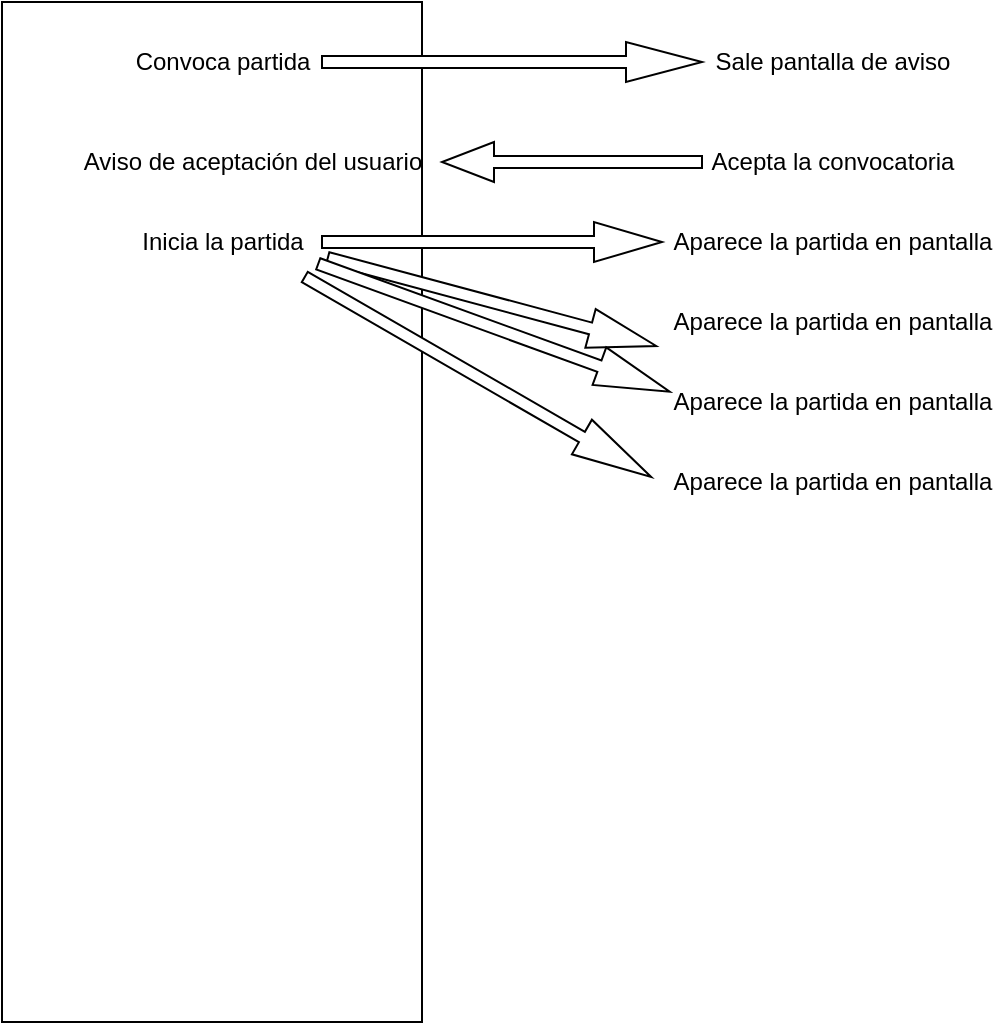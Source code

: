 <mxfile version="18.0.6" type="device" pages="5"><diagram id="J24_ZR5zjoPOuSEiJ9S7" name="Flujo partida"><mxGraphModel dx="1102" dy="865" grid="1" gridSize="10" guides="1" tooltips="1" connect="1" arrows="1" fold="1" page="1" pageScale="1" pageWidth="827" pageHeight="1169" math="0" shadow="0"><root><mxCell id="0"/><mxCell id="1" parent="0"/><mxCell id="Xkwca5O9Qm67TTQPjJP2-2" value="" style="rounded=0;whiteSpace=wrap;html=1;" parent="1" vertex="1"><mxGeometry x="30" y="50" width="210" height="510" as="geometry"/></mxCell><mxCell id="Xkwca5O9Qm67TTQPjJP2-3" value="Convoca partida" style="text;html=1;align=center;verticalAlign=middle;resizable=0;points=[];autosize=1;strokeColor=none;fillColor=none;" parent="1" vertex="1"><mxGeometry x="90" y="70" width="100" height="20" as="geometry"/></mxCell><mxCell id="Xkwca5O9Qm67TTQPjJP2-4" value="Sale pantalla de aviso" style="text;html=1;align=center;verticalAlign=middle;resizable=0;points=[];autosize=1;strokeColor=none;fillColor=none;" parent="1" vertex="1"><mxGeometry x="380" y="70" width="130" height="20" as="geometry"/></mxCell><mxCell id="Xkwca5O9Qm67TTQPjJP2-5" value="" style="shape=singleArrow;whiteSpace=wrap;html=1;" parent="1" vertex="1"><mxGeometry x="190" y="70" width="190" height="20" as="geometry"/></mxCell><mxCell id="Xkwca5O9Qm67TTQPjJP2-6" value="Acepta la convocatoria" style="text;html=1;align=center;verticalAlign=middle;resizable=0;points=[];autosize=1;strokeColor=none;fillColor=none;" parent="1" vertex="1"><mxGeometry x="375" y="120" width="140" height="20" as="geometry"/></mxCell><mxCell id="Xkwca5O9Qm67TTQPjJP2-7" value="Aviso de aceptación del usuario" style="text;html=1;align=center;verticalAlign=middle;resizable=0;points=[];autosize=1;strokeColor=none;fillColor=none;" parent="1" vertex="1"><mxGeometry x="65" y="120" width="180" height="20" as="geometry"/></mxCell><mxCell id="Xkwca5O9Qm67TTQPjJP2-8" value="" style="shape=singleArrow;direction=west;whiteSpace=wrap;html=1;" parent="1" vertex="1"><mxGeometry x="250" y="120" width="130" height="20" as="geometry"/></mxCell><mxCell id="Xkwca5O9Qm67TTQPjJP2-9" value="Inicia la partida" style="text;html=1;align=center;verticalAlign=middle;resizable=0;points=[];autosize=1;strokeColor=none;fillColor=none;" parent="1" vertex="1"><mxGeometry x="90" y="160" width="100" height="20" as="geometry"/></mxCell><mxCell id="Xkwca5O9Qm67TTQPjJP2-10" value="Aparece la partida en pantalla" style="text;html=1;align=center;verticalAlign=middle;resizable=0;points=[];autosize=1;strokeColor=none;fillColor=none;" parent="1" vertex="1"><mxGeometry x="360" y="160" width="170" height="20" as="geometry"/></mxCell><mxCell id="Xkwca5O9Qm67TTQPjJP2-11" value="Aparece la partida en pantalla" style="text;html=1;align=center;verticalAlign=middle;resizable=0;points=[];autosize=1;strokeColor=none;fillColor=none;" parent="1" vertex="1"><mxGeometry x="360" y="200" width="170" height="20" as="geometry"/></mxCell><mxCell id="Xkwca5O9Qm67TTQPjJP2-12" value="Aparece la partida en pantalla" style="text;html=1;align=center;verticalAlign=middle;resizable=0;points=[];autosize=1;strokeColor=none;fillColor=none;" parent="1" vertex="1"><mxGeometry x="360" y="240" width="170" height="20" as="geometry"/></mxCell><mxCell id="Xkwca5O9Qm67TTQPjJP2-13" value="Aparece la partida en pantalla" style="text;html=1;align=center;verticalAlign=middle;resizable=0;points=[];autosize=1;strokeColor=none;fillColor=none;" parent="1" vertex="1"><mxGeometry x="360" y="280" width="170" height="20" as="geometry"/></mxCell><mxCell id="Xkwca5O9Qm67TTQPjJP2-14" value="" style="shape=singleArrow;whiteSpace=wrap;html=1;" parent="1" vertex="1"><mxGeometry x="190" y="160" width="170" height="20" as="geometry"/></mxCell><mxCell id="Xkwca5O9Qm67TTQPjJP2-15" value="" style="shape=singleArrow;whiteSpace=wrap;html=1;rotation=15;" parent="1" vertex="1"><mxGeometry x="190" y="190" width="170" height="20" as="geometry"/></mxCell><mxCell id="Xkwca5O9Qm67TTQPjJP2-16" value="" style="shape=singleArrow;whiteSpace=wrap;html=1;rotation=20;" parent="1" vertex="1"><mxGeometry x="182.48" y="202.91" width="187.01" height="20" as="geometry"/></mxCell><mxCell id="Xkwca5O9Qm67TTQPjJP2-17" value="" style="shape=singleArrow;whiteSpace=wrap;html=1;rotation=30;" parent="1" vertex="1"><mxGeometry x="167.99" y="227.5" width="200" height="20" as="geometry"/></mxCell></root></mxGraphModel></diagram><diagram id="dHXECPIGOgJc9O7gTT5x" name="Flujo jugada"><mxGraphModel dx="1102" dy="865" grid="1" gridSize="10" guides="1" tooltips="1" connect="1" arrows="1" fold="1" page="1" pageScale="1" pageWidth="827" pageHeight="1169" math="0" shadow="0"><root><mxCell id="0"/><mxCell id="1" parent="0"/><mxCell id="bRKqkYT9Ntz0rfmF19zO-3" style="edgeStyle=orthogonalEdgeStyle;rounded=0;orthogonalLoop=1;jettySize=auto;html=1;" parent="1" source="bRKqkYT9Ntz0rfmF19zO-1" target="bRKqkYT9Ntz0rfmF19zO-2" edge="1"><mxGeometry relative="1" as="geometry"/></mxCell><mxCell id="bRKqkYT9Ntz0rfmF19zO-1" value="Inicio partida" style="ellipse;whiteSpace=wrap;html=1;" parent="1" vertex="1"><mxGeometry x="110" y="10" width="120" height="50" as="geometry"/></mxCell><mxCell id="bRKqkYT9Ntz0rfmF19zO-7" style="edgeStyle=orthogonalEdgeStyle;rounded=0;orthogonalLoop=1;jettySize=auto;html=1;" parent="1" source="bRKqkYT9Ntz0rfmF19zO-2" target="bRKqkYT9Ntz0rfmF19zO-6" edge="1"><mxGeometry relative="1" as="geometry"/></mxCell><mxCell id="bRKqkYT9Ntz0rfmF19zO-2" value="Obtener listado de preguntas a realizar" style="shape=process;whiteSpace=wrap;html=1;backgroundOutline=1;" parent="1" vertex="1"><mxGeometry x="52.5" y="90" width="235" height="60" as="geometry"/></mxCell><mxCell id="bRKqkYT9Ntz0rfmF19zO-9" value="" style="edgeStyle=orthogonalEdgeStyle;rounded=0;orthogonalLoop=1;jettySize=auto;html=1;entryX=0.5;entryY=0;entryDx=0;entryDy=0;entryPerimeter=0;" parent="1" source="bRKqkYT9Ntz0rfmF19zO-6" target="bRKqkYT9Ntz0rfmF19zO-10" edge="1"><mxGeometry relative="1" as="geometry"><mxPoint x="170" y="390" as="targetPoint"/></mxGeometry></mxCell><mxCell id="bRKqkYT9Ntz0rfmF19zO-6" value="Formulario pregunta - respuesta" style="shape=document;whiteSpace=wrap;html=1;boundedLbl=1;" parent="1" vertex="1"><mxGeometry x="60" y="180" width="220" height="80" as="geometry"/></mxCell><mxCell id="bRKqkYT9Ntz0rfmF19zO-12" style="edgeStyle=orthogonalEdgeStyle;rounded=0;orthogonalLoop=1;jettySize=auto;html=1;entryX=0.5;entryY=0;entryDx=0;entryDy=0;" parent="1" source="bRKqkYT9Ntz0rfmF19zO-10" target="bRKqkYT9Ntz0rfmF19zO-11" edge="1"><mxGeometry relative="1" as="geometry"/></mxCell><mxCell id="In5e7RJmYmAUptj7hGI1-4" style="edgeStyle=orthogonalEdgeStyle;rounded=0;orthogonalLoop=1;jettySize=auto;html=1;exitX=1;exitY=0.5;exitDx=0;exitDy=0;entryX=1;entryY=0.5;entryDx=0;entryDy=0;" parent="1" source="bRKqkYT9Ntz0rfmF19zO-11" target="bRKqkYT9Ntz0rfmF19zO-6" edge="1"><mxGeometry relative="1" as="geometry"><Array as="points"><mxPoint x="300" y="470"/><mxPoint x="300" y="220"/></Array></mxGeometry></mxCell><mxCell id="In5e7RJmYmAUptj7hGI1-5" value="Si" style="edgeLabel;html=1;align=center;verticalAlign=middle;resizable=0;points=[];" parent="In5e7RJmYmAUptj7hGI1-4" vertex="1" connectable="0"><mxGeometry x="-0.288" y="1" relative="1" as="geometry"><mxPoint x="-36" y="53" as="offset"/></mxGeometry></mxCell><mxCell id="bRKqkYT9Ntz0rfmF19zO-10" value="Guardar datos&amp;nbsp; respuesta" style="shape=cylinder3;whiteSpace=wrap;html=1;boundedLbl=1;backgroundOutline=1;size=15;" parent="1" vertex="1"><mxGeometry x="120" y="300" width="100" height="80" as="geometry"/></mxCell><mxCell id="0h-f9FZUsnKW_wW6gD-C-2" style="edgeStyle=orthogonalEdgeStyle;rounded=0;orthogonalLoop=1;jettySize=auto;html=1;entryX=0.5;entryY=0;entryDx=0;entryDy=0;" parent="1" source="bRKqkYT9Ntz0rfmF19zO-11" target="0h-f9FZUsnKW_wW6gD-C-6" edge="1"><mxGeometry relative="1" as="geometry"/></mxCell><mxCell id="bRKqkYT9Ntz0rfmF19zO-11" value="¿Más preguntas Y&lt;br&gt;tiempo máximo&amp;nbsp; NO alcanzado?" style="rhombus;whiteSpace=wrap;html=1;" parent="1" vertex="1"><mxGeometry x="63.75" y="420" width="212.5" height="100" as="geometry"/></mxCell><mxCell id="0h-f9FZUsnKW_wW6gD-C-5" value="" style="edgeStyle=orthogonalEdgeStyle;rounded=0;orthogonalLoop=1;jettySize=auto;html=1;exitX=0.5;exitY=0.85;exitDx=0;exitDy=0;exitPerimeter=0;entryX=0.5;entryY=0;entryDx=0;entryDy=0;" parent="1" source="0h-f9FZUsnKW_wW6gD-C-6" target="In5e7RJmYmAUptj7hGI1-1" edge="1"><mxGeometry relative="1" as="geometry"/></mxCell><mxCell id="0h-f9FZUsnKW_wW6gD-C-4" value="Fin partida" style="ellipse;whiteSpace=wrap;html=1;rounded=1;" parent="1" vertex="1"><mxGeometry x="110" y="760" width="120" height="35" as="geometry"/></mxCell><mxCell id="0h-f9FZUsnKW_wW6gD-C-6" value="Presentar la puntuación y la posición obtenidas&amp;nbsp;" style="shape=document;whiteSpace=wrap;html=1;boundedLbl=1;" parent="1" vertex="1"><mxGeometry x="75" y="545" width="190" height="80" as="geometry"/></mxCell><mxCell id="In5e7RJmYmAUptj7hGI1-2" style="edgeStyle=orthogonalEdgeStyle;rounded=0;orthogonalLoop=1;jettySize=auto;html=1;entryX=0.5;entryY=0;entryDx=0;entryDy=0;" parent="1" source="In5e7RJmYmAUptj7hGI1-1" target="0h-f9FZUsnKW_wW6gD-C-4" edge="1"><mxGeometry relative="1" as="geometry"/></mxCell><mxCell id="In5e7RJmYmAUptj7hGI1-1" value="Enviar mensaje al profesor de partida terminada" style="rounded=1;whiteSpace=wrap;html=1;" parent="1" vertex="1"><mxGeometry x="110" y="660" width="120" height="60" as="geometry"/></mxCell><mxCell id="In5e7RJmYmAUptj7hGI1-6" value="SELECT * FROM tematicas_juegos&lt;br&gt;SELECT&amp;nbsp;" style="shape=hexagon;perimeter=hexagonPerimeter2;whiteSpace=wrap;html=1;fixedSize=1;" parent="1" vertex="1"><mxGeometry x="360" y="80" width="420" height="80" as="geometry"/></mxCell></root></mxGraphModel></diagram><diagram id="211UHrShbOejmrwhT4EX" name="Clases"><mxGraphModel dx="1102" dy="865" grid="1" gridSize="10" guides="1" tooltips="1" connect="1" arrows="1" fold="1" page="1" pageScale="1" pageWidth="827" pageHeight="1169" math="0" shadow="0"><root><mxCell id="0"/><mxCell id="1" parent="0"/><mxCell id="Tev_ZOrmSLy73K7DzCoI-1" value="Preguntas" style="swimlane;fontStyle=0;childLayout=stackLayout;horizontal=1;startSize=26;fillColor=none;horizontalStack=0;resizeParent=1;resizeParentMax=0;resizeLast=0;collapsible=1;marginBottom=0;" parent="1" vertex="1"><mxGeometry x="40" y="40" width="140" height="130" as="geometry"/></mxCell><mxCell id="Tev_ZOrmSLy73K7DzCoI-2" value="+ idPregunta: Long" style="text;strokeColor=none;fillColor=none;align=left;verticalAlign=top;spacingLeft=4;spacingRight=4;overflow=hidden;rotatable=0;points=[[0,0.5],[1,0.5]];portConstraint=eastwest;" parent="Tev_ZOrmSLy73K7DzCoI-1" vertex="1"><mxGeometry y="26" width="140" height="26" as="geometry"/></mxCell><mxCell id="Tev_ZOrmSLy73K7DzCoI-3" value="+ Enunciado: String" style="text;strokeColor=none;fillColor=none;align=left;verticalAlign=top;spacingLeft=4;spacingRight=4;overflow=hidden;rotatable=0;points=[[0,0.5],[1,0.5]];portConstraint=eastwest;" parent="Tev_ZOrmSLy73K7DzCoI-1" vertex="1"><mxGeometry y="52" width="140" height="26" as="geometry"/></mxCell><mxCell id="Tev_ZOrmSLy73K7DzCoI-4" value="+ Respuesta: String" style="text;strokeColor=none;fillColor=none;align=left;verticalAlign=top;spacingLeft=4;spacingRight=4;overflow=hidden;rotatable=0;points=[[0,0.5],[1,0.5]];portConstraint=eastwest;" parent="Tev_ZOrmSLy73K7DzCoI-1" vertex="1"><mxGeometry y="78" width="140" height="26" as="geometry"/></mxCell><mxCell id="Tev_ZOrmSLy73K7DzCoI-5" value="+ idCategoria: Long" style="text;strokeColor=none;fillColor=none;align=left;verticalAlign=top;spacingLeft=4;spacingRight=4;overflow=hidden;rotatable=0;points=[[0,0.5],[1,0.5]];portConstraint=eastwest;" parent="Tev_ZOrmSLy73K7DzCoI-1" vertex="1"><mxGeometry y="104" width="140" height="26" as="geometry"/></mxCell><mxCell id="Tev_ZOrmSLy73K7DzCoI-6" value="Categorias" style="swimlane;fontStyle=0;childLayout=stackLayout;horizontal=1;startSize=26;fillColor=none;horizontalStack=0;resizeParent=1;resizeParentMax=0;resizeLast=0;collapsible=1;marginBottom=0;" parent="1" vertex="1"><mxGeometry x="280" y="40" width="140" height="82" as="geometry"/></mxCell><mxCell id="Tev_ZOrmSLy73K7DzCoI-7" value="+ idCategoria: Long" style="text;strokeColor=none;fillColor=none;align=left;verticalAlign=top;spacingLeft=4;spacingRight=4;overflow=hidden;rotatable=0;points=[[0,0.5],[1,0.5]];portConstraint=eastwest;" parent="Tev_ZOrmSLy73K7DzCoI-6" vertex="1"><mxGeometry y="26" width="140" height="26" as="geometry"/></mxCell><mxCell id="Tev_ZOrmSLy73K7DzCoI-8" value="+ Categoria: String" style="text;strokeColor=none;fillColor=none;align=left;verticalAlign=top;spacingLeft=4;spacingRight=4;overflow=hidden;rotatable=0;points=[[0,0.5],[1,0.5]];portConstraint=eastwest;" parent="Tev_ZOrmSLy73K7DzCoI-6" vertex="1"><mxGeometry y="52" width="140" height="30" as="geometry"/></mxCell><mxCell id="Tev_ZOrmSLy73K7DzCoI-9" value="Juegos" style="swimlane;fontStyle=0;childLayout=stackLayout;horizontal=1;startSize=26;fillColor=none;horizontalStack=0;resizeParent=1;resizeParentMax=0;resizeLast=0;collapsible=1;marginBottom=0;" parent="1" vertex="1"><mxGeometry x="40" y="200" width="160" height="104" as="geometry"/></mxCell><mxCell id="Tev_ZOrmSLy73K7DzCoI-10" value="+ idJuego: Long" style="text;strokeColor=none;fillColor=none;align=left;verticalAlign=top;spacingLeft=4;spacingRight=4;overflow=hidden;rotatable=0;points=[[0,0.5],[1,0.5]];portConstraint=eastwest;" parent="Tev_ZOrmSLy73K7DzCoI-9" vertex="1"><mxGeometry y="26" width="160" height="26" as="geometry"/></mxCell><mxCell id="Tev_ZOrmSLy73K7DzCoI-11" value="+ Nombre: String" style="text;strokeColor=none;fillColor=none;align=left;verticalAlign=top;spacingLeft=4;spacingRight=4;overflow=hidden;rotatable=0;points=[[0,0.5],[1,0.5]];portConstraint=eastwest;" parent="Tev_ZOrmSLy73K7DzCoI-9" vertex="1"><mxGeometry y="52" width="160" height="26" as="geometry"/></mxCell><mxCell id="7eh4Vb2DpWlGd3lHEbl_-1" value="+ Multicategoria: Boolean" style="text;strokeColor=none;fillColor=none;align=left;verticalAlign=top;spacingLeft=4;spacingRight=4;overflow=hidden;rotatable=0;points=[[0,0.5],[1,0.5]];portConstraint=eastwest;" parent="Tev_ZOrmSLy73K7DzCoI-9" vertex="1"><mxGeometry y="78" width="160" height="26" as="geometry"/></mxCell><mxCell id="Tev_ZOrmSLy73K7DzCoI-13" style="edgeStyle=orthogonalEdgeStyle;rounded=0;orthogonalLoop=1;jettySize=auto;html=1;exitX=1;exitY=0.5;exitDx=0;exitDy=0;entryX=0;entryY=0.5;entryDx=0;entryDy=0;" parent="1" source="Tev_ZOrmSLy73K7DzCoI-5" target="Tev_ZOrmSLy73K7DzCoI-7" edge="1"><mxGeometry relative="1" as="geometry"/></mxCell><mxCell id="QsjGcEQNKykEyZSUZ707-1" value="Partidas" style="swimlane;fontStyle=1;align=center;verticalAlign=top;childLayout=stackLayout;horizontal=1;startSize=26;horizontalStack=0;resizeParent=1;resizeParentMax=0;resizeLast=0;collapsible=1;marginBottom=0;" parent="1" vertex="1"><mxGeometry x="300" y="200" width="160" height="242" as="geometry"/></mxCell><mxCell id="QsjGcEQNKykEyZSUZ707-8" value="+ idPartida: Long" style="text;strokeColor=none;fillColor=none;align=left;verticalAlign=top;spacingLeft=4;spacingRight=4;overflow=hidden;rotatable=0;points=[[0,0.5],[1,0.5]];portConstraint=eastwest;" parent="QsjGcEQNKykEyZSUZ707-1" vertex="1"><mxGeometry y="26" width="160" height="26" as="geometry"/></mxCell><mxCell id="QsjGcEQNKykEyZSUZ707-7" value="+ idJuego: Long" style="text;strokeColor=none;fillColor=none;align=left;verticalAlign=top;spacingLeft=4;spacingRight=4;overflow=hidden;rotatable=0;points=[[0,0.5],[1,0.5]];portConstraint=eastwest;" parent="QsjGcEQNKykEyZSUZ707-1" vertex="1"><mxGeometry y="52" width="160" height="26" as="geometry"/></mxCell><mxCell id="QsjGcEQNKykEyZSUZ707-6" value="+nroJugadores" style="text;strokeColor=none;fillColor=none;align=left;verticalAlign=top;spacingLeft=4;spacingRight=4;overflow=hidden;rotatable=0;points=[[0,0.5],[1,0.5]];portConstraint=eastwest;" parent="QsjGcEQNKykEyZSUZ707-1" vertex="1"><mxGeometry y="78" width="160" height="26" as="geometry"/></mxCell><mxCell id="QsjGcEQNKykEyZSUZ707-5" value="+ tiempoMax: Integer" style="text;strokeColor=none;fillColor=none;align=left;verticalAlign=top;spacingLeft=4;spacingRight=4;overflow=hidden;rotatable=0;points=[[0,0.5],[1,0.5]];portConstraint=eastwest;" parent="QsjGcEQNKykEyZSUZ707-1" vertex="1"><mxGeometry y="104" width="160" height="26" as="geometry"/></mxCell><mxCell id="QsjGcEQNKykEyZSUZ707-2" value="+Nro_preguntas: Integer" style="text;strokeColor=none;fillColor=none;align=left;verticalAlign=top;spacingLeft=4;spacingRight=4;overflow=hidden;rotatable=0;points=[[0,0.5],[1,0.5]];portConstraint=eastwest;" parent="QsjGcEQNKykEyZSUZ707-1" vertex="1"><mxGeometry y="130" width="160" height="26" as="geometry"/></mxCell><mxCell id="QsjGcEQNKykEyZSUZ707-9" value="+ idProfesor: Long" style="text;strokeColor=none;fillColor=none;align=left;verticalAlign=top;spacingLeft=4;spacingRight=4;overflow=hidden;rotatable=0;points=[[0,0.5],[1,0.5]];portConstraint=eastwest;" parent="QsjGcEQNKykEyZSUZ707-1" vertex="1"><mxGeometry y="156" width="160" height="26" as="geometry"/></mxCell><mxCell id="QsjGcEQNKykEyZSUZ707-10" value="+ idGanador: Long" style="text;strokeColor=none;fillColor=none;align=left;verticalAlign=top;spacingLeft=4;spacingRight=4;overflow=hidden;rotatable=0;points=[[0,0.5],[1,0.5]];portConstraint=eastwest;" parent="QsjGcEQNKykEyZSUZ707-1" vertex="1"><mxGeometry y="182" width="160" height="26" as="geometry"/></mxCell><mxCell id="QsjGcEQNKykEyZSUZ707-3" value="" style="line;strokeWidth=1;fillColor=none;align=left;verticalAlign=middle;spacingTop=-1;spacingLeft=3;spacingRight=3;rotatable=0;labelPosition=right;points=[];portConstraint=eastwest;" parent="QsjGcEQNKykEyZSUZ707-1" vertex="1"><mxGeometry y="208" width="160" height="8" as="geometry"/></mxCell><mxCell id="QsjGcEQNKykEyZSUZ707-4" value="+ method(type): type" style="text;strokeColor=none;fillColor=none;align=left;verticalAlign=top;spacingLeft=4;spacingRight=4;overflow=hidden;rotatable=0;points=[[0,0.5],[1,0.5]];portConstraint=eastwest;" parent="QsjGcEQNKykEyZSUZ707-1" vertex="1"><mxGeometry y="216" width="160" height="26" as="geometry"/></mxCell><mxCell id="I2iy9ZF_hqwgM7WkXPIw-1" value="Categorias-partida" style="swimlane;fontStyle=0;childLayout=stackLayout;horizontal=1;startSize=26;fillColor=none;horizontalStack=0;resizeParent=1;resizeParentMax=0;resizeLast=0;collapsible=1;marginBottom=0;" parent="1" vertex="1"><mxGeometry x="530" y="200" width="190" height="104" as="geometry"/></mxCell><mxCell id="I2iy9ZF_hqwgM7WkXPIw-2" value="+ (PK) idPartida: Long" style="text;strokeColor=none;fillColor=none;align=left;verticalAlign=top;spacingLeft=4;spacingRight=4;overflow=hidden;rotatable=0;points=[[0,0.5],[1,0.5]];portConstraint=eastwest;" parent="I2iy9ZF_hqwgM7WkXPIw-1" vertex="1"><mxGeometry y="26" width="190" height="26" as="geometry"/></mxCell><mxCell id="I2iy9ZF_hqwgM7WkXPIw-3" value="+ (PK) idCategoria: Long" style="text;strokeColor=none;fillColor=none;align=left;verticalAlign=top;spacingLeft=4;spacingRight=4;overflow=hidden;rotatable=0;points=[[0,0.5],[1,0.5]];portConstraint=eastwest;" parent="I2iy9ZF_hqwgM7WkXPIw-1" vertex="1"><mxGeometry y="52" width="190" height="26" as="geometry"/></mxCell><mxCell id="I2iy9ZF_hqwgM7WkXPIw-4" value="+ num_preguntas" style="text;strokeColor=none;fillColor=none;align=left;verticalAlign=top;spacingLeft=4;spacingRight=4;overflow=hidden;rotatable=0;points=[[0,0.5],[1,0.5]];portConstraint=eastwest;" parent="I2iy9ZF_hqwgM7WkXPIw-1" vertex="1"><mxGeometry y="78" width="190" height="26" as="geometry"/></mxCell><mxCell id="I2iy9ZF_hqwgM7WkXPIw-5" style="edgeStyle=orthogonalEdgeStyle;rounded=0;orthogonalLoop=1;jettySize=auto;html=1;exitX=0;exitY=0.5;exitDx=0;exitDy=0;entryX=1;entryY=0.5;entryDx=0;entryDy=0;" parent="1" source="I2iy9ZF_hqwgM7WkXPIw-2" target="QsjGcEQNKykEyZSUZ707-8" edge="1"><mxGeometry relative="1" as="geometry"/></mxCell><mxCell id="bEYNl3y4Tp8495rCz0FH-1" value="Centros" style="swimlane;fontStyle=0;childLayout=stackLayout;horizontal=1;startSize=26;fillColor=none;horizontalStack=0;resizeParent=1;resizeParentMax=0;resizeLast=0;collapsible=1;marginBottom=0;" vertex="1" parent="1"><mxGeometry x="30" y="490" width="140" height="104" as="geometry"/></mxCell><mxCell id="bEYNl3y4Tp8495rCz0FH-2" value="+ idCentro" style="text;strokeColor=none;fillColor=none;align=left;verticalAlign=top;spacingLeft=4;spacingRight=4;overflow=hidden;rotatable=0;points=[[0,0.5],[1,0.5]];portConstraint=eastwest;" vertex="1" parent="bEYNl3y4Tp8495rCz0FH-1"><mxGeometry y="26" width="140" height="26" as="geometry"/></mxCell><mxCell id="bEYNl3y4Tp8495rCz0FH-3" value="+ field: type" style="text;strokeColor=none;fillColor=none;align=left;verticalAlign=top;spacingLeft=4;spacingRight=4;overflow=hidden;rotatable=0;points=[[0,0.5],[1,0.5]];portConstraint=eastwest;" vertex="1" parent="bEYNl3y4Tp8495rCz0FH-1"><mxGeometry y="52" width="140" height="26" as="geometry"/></mxCell><mxCell id="bEYNl3y4Tp8495rCz0FH-4" value="+ field: type" style="text;strokeColor=none;fillColor=none;align=left;verticalAlign=top;spacingLeft=4;spacingRight=4;overflow=hidden;rotatable=0;points=[[0,0.5],[1,0.5]];portConstraint=eastwest;" vertex="1" parent="bEYNl3y4Tp8495rCz0FH-1"><mxGeometry y="78" width="140" height="26" as="geometry"/></mxCell><mxCell id="bEYNl3y4Tp8495rCz0FH-5" value="Grupos" style="swimlane;fontStyle=0;childLayout=stackLayout;horizontal=1;startSize=26;fillColor=none;horizontalStack=0;resizeParent=1;resizeParentMax=0;resizeLast=0;collapsible=1;marginBottom=0;" vertex="1" parent="1"><mxGeometry x="240" y="490" width="140" height="104" as="geometry"/></mxCell><mxCell id="bEYNl3y4Tp8495rCz0FH-7" value="+ idGrupo  PK" style="text;strokeColor=none;fillColor=none;align=left;verticalAlign=top;spacingLeft=4;spacingRight=4;overflow=hidden;rotatable=0;points=[[0,0.5],[1,0.5]];portConstraint=eastwest;" vertex="1" parent="bEYNl3y4Tp8495rCz0FH-5"><mxGeometry y="26" width="140" height="26" as="geometry"/></mxCell><mxCell id="bEYNl3y4Tp8495rCz0FH-6" value="+ idCentro" style="text;strokeColor=none;fillColor=none;align=left;verticalAlign=top;spacingLeft=4;spacingRight=4;overflow=hidden;rotatable=0;points=[[0,0.5],[1,0.5]];portConstraint=eastwest;" vertex="1" parent="bEYNl3y4Tp8495rCz0FH-5"><mxGeometry y="52" width="140" height="26" as="geometry"/></mxCell><mxCell id="bEYNl3y4Tp8495rCz0FH-8" value="+ Grupo" style="text;strokeColor=none;fillColor=none;align=left;verticalAlign=top;spacingLeft=4;spacingRight=4;overflow=hidden;rotatable=0;points=[[0,0.5],[1,0.5]];portConstraint=eastwest;" vertex="1" parent="bEYNl3y4Tp8495rCz0FH-5"><mxGeometry y="78" width="140" height="26" as="geometry"/></mxCell><mxCell id="bEYNl3y4Tp8495rCz0FH-9" value="Usuarios" style="swimlane;fontStyle=0;childLayout=stackLayout;horizontal=1;startSize=26;fillColor=none;horizontalStack=0;resizeParent=1;resizeParentMax=0;resizeLast=0;collapsible=1;marginBottom=0;" vertex="1" parent="1"><mxGeometry x="480" y="490" width="140" height="104" as="geometry"/></mxCell><mxCell id="bEYNl3y4Tp8495rCz0FH-10" value="+ idUsuario" style="text;strokeColor=none;fillColor=none;align=left;verticalAlign=top;spacingLeft=4;spacingRight=4;overflow=hidden;rotatable=0;points=[[0,0.5],[1,0.5]];portConstraint=eastwest;" vertex="1" parent="bEYNl3y4Tp8495rCz0FH-9"><mxGeometry y="26" width="140" height="26" as="geometry"/></mxCell><mxCell id="bEYNl3y4Tp8495rCz0FH-12" value="+ grupos" style="text;strokeColor=none;fillColor=none;align=left;verticalAlign=top;spacingLeft=4;spacingRight=4;overflow=hidden;rotatable=0;points=[[0,0.5],[1,0.5]];portConstraint=eastwest;" vertex="1" parent="bEYNl3y4Tp8495rCz0FH-9"><mxGeometry y="52" width="140" height="26" as="geometry"/></mxCell><mxCell id="bEYNl3y4Tp8495rCz0FH-22" value="+ perfil" style="text;strokeColor=none;fillColor=none;align=left;verticalAlign=top;spacingLeft=4;spacingRight=4;overflow=hidden;rotatable=0;points=[[0,0.5],[1,0.5]];portConstraint=eastwest;" vertex="1" parent="bEYNl3y4Tp8495rCz0FH-9"><mxGeometry y="78" width="140" height="26" as="geometry"/></mxCell><mxCell id="bEYNl3y4Tp8495rCz0FH-21" value="" style="edgeStyle=entityRelationEdgeStyle;fontSize=12;html=1;endArrow=ERoneToMany;rounded=0;exitX=0;exitY=0.5;exitDx=0;exitDy=0;entryX=1;entryY=0.5;entryDx=0;entryDy=0;" edge="1" parent="1" source="bEYNl3y4Tp8495rCz0FH-12" target="bEYNl3y4Tp8495rCz0FH-7"><mxGeometry width="100" height="100" relative="1" as="geometry"><mxPoint x="360" y="490" as="sourcePoint"/><mxPoint x="590" y="529" as="targetPoint"/></mxGeometry></mxCell></root></mxGraphModel></diagram><diagram id="moqjCyw5DhsvO1lgyBaT" name="Form. Convocatoria Partida"><mxGraphModel dx="1102" dy="865" grid="1" gridSize="10" guides="1" tooltips="1" connect="1" arrows="1" fold="1" page="1" pageScale="1" pageWidth="827" pageHeight="1169" math="0" shadow="0"><root><mxCell id="0"/><mxCell id="1" parent="0"/><mxCell id="bZP4S5Pxzr2oZ75W54DO-1" value="" style="rounded=0;whiteSpace=wrap;html=1;" parent="1" vertex="1"><mxGeometry x="180" y="70" width="120" height="20" as="geometry"/></mxCell><mxCell id="S_2_iya3cTp3aZkviOMD-1" value="Nombre del juego" style="text;html=1;align=center;verticalAlign=middle;resizable=0;points=[];autosize=1;strokeColor=none;fillColor=none;" parent="1" vertex="1"><mxGeometry x="40" y="40" width="110" height="20" as="geometry"/></mxCell><mxCell id="S_2_iya3cTp3aZkviOMD-2" value="Nro. de jugadores" style="text;html=1;align=center;verticalAlign=middle;resizable=0;points=[];autosize=1;strokeColor=none;fillColor=none;" parent="1" vertex="1"><mxGeometry x="40" y="70" width="110" height="20" as="geometry"/></mxCell><mxCell id="S_2_iya3cTp3aZkviOMD-3" value="Tiempo máximo de la partida" style="text;html=1;align=center;verticalAlign=middle;resizable=0;points=[];autosize=1;strokeColor=none;fillColor=none;" parent="1" vertex="1"><mxGeometry x="5" y="100" width="170" height="20" as="geometry"/></mxCell><mxCell id="S_2_iya3cTp3aZkviOMD-4" value="" style="rounded=0;whiteSpace=wrap;html=1;" parent="1" vertex="1"><mxGeometry x="180" y="100" width="120" height="20" as="geometry"/></mxCell><mxCell id="S_2_iya3cTp3aZkviOMD-5" value="Jugadores" style="text;html=1;align=center;verticalAlign=middle;resizable=0;points=[];autosize=1;strokeColor=none;fillColor=none;" parent="1" vertex="1"><mxGeometry x="40" y="140" width="70" height="20" as="geometry"/></mxCell><mxCell id="S_2_iya3cTp3aZkviOMD-6" value="" style="rounded=1;whiteSpace=wrap;html=1;arcSize=30;" parent="1" vertex="1"><mxGeometry x="45" y="175" width="10" height="10" as="geometry"/></mxCell><mxCell id="S_2_iya3cTp3aZkviOMD-8" value="Nombre" style="text;html=1;align=center;verticalAlign=middle;resizable=0;points=[];autosize=1;strokeColor=none;fillColor=none;" parent="1" vertex="1"><mxGeometry x="75" y="170" width="60" height="20" as="geometry"/></mxCell><mxCell id="S_2_iya3cTp3aZkviOMD-9" value="Apellidos" style="text;html=1;align=center;verticalAlign=middle;resizable=0;points=[];autosize=1;strokeColor=none;fillColor=none;" parent="1" vertex="1"><mxGeometry x="155" y="170" width="60" height="20" as="geometry"/></mxCell><mxCell id="S_2_iya3cTp3aZkviOMD-10" value="" style="rounded=1;whiteSpace=wrap;html=1;arcSize=30;" parent="1" vertex="1"><mxGeometry x="45" y="190" width="10" height="10" as="geometry"/></mxCell><mxCell id="S_2_iya3cTp3aZkviOMD-11" value="Nombre" style="text;html=1;align=center;verticalAlign=middle;resizable=0;points=[];autosize=1;strokeColor=none;fillColor=none;" parent="1" vertex="1"><mxGeometry x="75" y="185" width="60" height="20" as="geometry"/></mxCell><mxCell id="S_2_iya3cTp3aZkviOMD-12" value="Apellidos" style="text;html=1;align=center;verticalAlign=middle;resizable=0;points=[];autosize=1;strokeColor=none;fillColor=none;" parent="1" vertex="1"><mxGeometry x="155" y="185" width="60" height="20" as="geometry"/></mxCell><mxCell id="S_2_iya3cTp3aZkviOMD-13" value="" style="rounded=1;whiteSpace=wrap;html=1;arcSize=30;" parent="1" vertex="1"><mxGeometry x="45" y="205" width="10" height="10" as="geometry"/></mxCell><mxCell id="S_2_iya3cTp3aZkviOMD-14" value="Nombre" style="text;html=1;align=center;verticalAlign=middle;resizable=0;points=[];autosize=1;strokeColor=none;fillColor=none;" parent="1" vertex="1"><mxGeometry x="75" y="200" width="60" height="20" as="geometry"/></mxCell><mxCell id="S_2_iya3cTp3aZkviOMD-15" value="Apellidos" style="text;html=1;align=center;verticalAlign=middle;resizable=0;points=[];autosize=1;strokeColor=none;fillColor=none;" parent="1" vertex="1"><mxGeometry x="155" y="200" width="60" height="20" as="geometry"/></mxCell><mxCell id="S_2_iya3cTp3aZkviOMD-16" value="" style="rounded=1;whiteSpace=wrap;html=1;arcSize=30;" parent="1" vertex="1"><mxGeometry x="45" y="222" width="10" height="10" as="geometry"/></mxCell><mxCell id="S_2_iya3cTp3aZkviOMD-17" value="Nombre" style="text;html=1;align=center;verticalAlign=middle;resizable=0;points=[];autosize=1;strokeColor=none;fillColor=none;" parent="1" vertex="1"><mxGeometry x="75" y="218" width="60" height="20" as="geometry"/></mxCell><mxCell id="S_2_iya3cTp3aZkviOMD-18" value="Apellidos" style="text;html=1;align=center;verticalAlign=middle;resizable=0;points=[];autosize=1;strokeColor=none;fillColor=none;" parent="1" vertex="1"><mxGeometry x="155" y="218" width="60" height="20" as="geometry"/></mxCell><mxCell id="S_2_iya3cTp3aZkviOMD-19" value="" style="rounded=1;whiteSpace=wrap;html=1;arcSize=30;" parent="1" vertex="1"><mxGeometry x="45" y="237" width="10" height="10" as="geometry"/></mxCell><mxCell id="S_2_iya3cTp3aZkviOMD-20" value="Nombre" style="text;html=1;align=center;verticalAlign=middle;resizable=0;points=[];autosize=1;strokeColor=none;fillColor=none;" parent="1" vertex="1"><mxGeometry x="75" y="232" width="60" height="20" as="geometry"/></mxCell><mxCell id="S_2_iya3cTp3aZkviOMD-21" value="Apellidos" style="text;html=1;align=center;verticalAlign=middle;resizable=0;points=[];autosize=1;strokeColor=none;fillColor=none;" parent="1" vertex="1"><mxGeometry x="155" y="232" width="60" height="20" as="geometry"/></mxCell><mxCell id="S_2_iya3cTp3aZkviOMD-22" value="" style="rounded=1;whiteSpace=wrap;html=1;arcSize=30;" parent="1" vertex="1"><mxGeometry x="45" y="252" width="10" height="10" as="geometry"/></mxCell><mxCell id="S_2_iya3cTp3aZkviOMD-23" value="Nombre" style="text;html=1;align=center;verticalAlign=middle;resizable=0;points=[];autosize=1;strokeColor=none;fillColor=none;" parent="1" vertex="1"><mxGeometry x="75" y="247" width="60" height="20" as="geometry"/></mxCell><mxCell id="S_2_iya3cTp3aZkviOMD-24" value="Apellidos" style="text;html=1;align=center;verticalAlign=middle;resizable=0;points=[];autosize=1;strokeColor=none;fillColor=none;" parent="1" vertex="1"><mxGeometry x="155" y="247" width="60" height="20" as="geometry"/></mxCell><mxCell id="S_2_iya3cTp3aZkviOMD-25" value="" style="rounded=1;whiteSpace=wrap;html=1;arcSize=30;" parent="1" vertex="1"><mxGeometry x="45" y="272" width="10" height="10" as="geometry"/></mxCell><mxCell id="S_2_iya3cTp3aZkviOMD-26" value="Nombre" style="text;html=1;align=center;verticalAlign=middle;resizable=0;points=[];autosize=1;strokeColor=none;fillColor=none;" parent="1" vertex="1"><mxGeometry x="75" y="267" width="60" height="20" as="geometry"/></mxCell><mxCell id="S_2_iya3cTp3aZkviOMD-27" value="Apellidos" style="text;html=1;align=center;verticalAlign=middle;resizable=0;points=[];autosize=1;strokeColor=none;fillColor=none;" parent="1" vertex="1"><mxGeometry x="155" y="267" width="60" height="20" as="geometry"/></mxCell><mxCell id="S_2_iya3cTp3aZkviOMD-28" value="x" style="text;html=1;align=center;verticalAlign=middle;resizable=0;points=[];autosize=1;strokeColor=none;fillColor=none;" parent="1" vertex="1"><mxGeometry x="40" y="170" width="20" height="20" as="geometry"/></mxCell><mxCell id="S_2_iya3cTp3aZkviOMD-29" value="x" style="text;html=1;align=center;verticalAlign=middle;resizable=0;points=[];autosize=1;strokeColor=none;fillColor=none;" parent="1" vertex="1"><mxGeometry x="40" y="200" width="20" height="20" as="geometry"/></mxCell><mxCell id="S_2_iya3cTp3aZkviOMD-30" value="x" style="text;html=1;align=center;verticalAlign=middle;resizable=0;points=[];autosize=1;strokeColor=none;fillColor=none;" parent="1" vertex="1"><mxGeometry x="40" y="232" width="20" height="20" as="geometry"/></mxCell><mxCell id="S_2_iya3cTp3aZkviOMD-31" value="Convocar partida" style="shape=ext;double=1;rounded=1;whiteSpace=wrap;html=1;" parent="1" vertex="1"><mxGeometry x="135" y="310" width="120" height="40" as="geometry"/></mxCell></root></mxGraphModel></diagram><diagram id="QR1H_YGgeBfYoE6Dhuym" name="Página-5"><mxGraphModel dx="1102" dy="865" grid="1" gridSize="10" guides="1" tooltips="1" connect="1" arrows="1" fold="1" page="1" pageScale="1" pageWidth="827" pageHeight="1169" math="0" shadow="0"><root><mxCell id="0"/><mxCell id="1" parent="0"/><mxCell id="RsjTWdQacTemt0KIcFNY-5" value="" style="edgeStyle=orthogonalEdgeStyle;rounded=0;orthogonalLoop=1;jettySize=auto;html=1;fontSize=18;" edge="1" parent="1" source="RsjTWdQacTemt0KIcFNY-1" target="RsjTWdQacTemt0KIcFNY-4"><mxGeometry relative="1" as="geometry"/></mxCell><mxCell id="RsjTWdQacTemt0KIcFNY-1" value="GET" style="ellipse;whiteSpace=wrap;html=1;" vertex="1" parent="1"><mxGeometry x="60" y="30" width="120" height="50" as="geometry"/></mxCell><mxCell id="RsjTWdQacTemt0KIcFNY-2" value="/juego/3A5DF2" style="text;html=1;align=center;verticalAlign=middle;resizable=0;points=[];autosize=1;strokeColor=none;fillColor=none;fontSize=18;" vertex="1" parent="1"><mxGeometry x="230" y="10" width="140" height="30" as="geometry"/></mxCell><mxCell id="RsjTWdQacTemt0KIcFNY-3" value="Session = {usuario, [partida, pregunta, maxpreguntas] }" style="text;html=1;align=center;verticalAlign=middle;resizable=0;points=[];autosize=1;strokeColor=none;fillColor=none;fontSize=18;" vertex="1" parent="1"><mxGeometry x="355" y="40" width="460" height="30" as="geometry"/></mxCell><mxCell id="RsjTWdQacTemt0KIcFNY-7" value="" style="edgeStyle=orthogonalEdgeStyle;rounded=0;orthogonalLoop=1;jettySize=auto;html=1;fontSize=18;" edge="1" parent="1" source="RsjTWdQacTemt0KIcFNY-4" target="RsjTWdQacTemt0KIcFNY-6"><mxGeometry relative="1" as="geometry"/></mxCell><mxCell id="RsjTWdQacTemt0KIcFNY-15" value="No" style="edgeStyle=orthogonalEdgeStyle;rounded=0;orthogonalLoop=1;jettySize=auto;html=1;fontSize=18;" edge="1" parent="1" source="RsjTWdQacTemt0KIcFNY-4" target="RsjTWdQacTemt0KIcFNY-14"><mxGeometry x="-1" y="20" relative="1" as="geometry"><mxPoint as="offset"/></mxGeometry></mxCell><mxCell id="RsjTWdQacTemt0KIcFNY-4" value="usu&lt;br&gt;en&lt;br&gt;listajugadores" style="rhombus;whiteSpace=wrap;html=1;" vertex="1" parent="1"><mxGeometry x="30" y="130" width="180" height="80" as="geometry"/></mxCell><mxCell id="RsjTWdQacTemt0KIcFNY-9" value="" style="edgeStyle=orthogonalEdgeStyle;rounded=0;orthogonalLoop=1;jettySize=auto;html=1;fontSize=18;" edge="1" parent="1" source="RsjTWdQacTemt0KIcFNY-6" target="RsjTWdQacTemt0KIcFNY-8"><mxGeometry relative="1" as="geometry"/></mxCell><mxCell id="RsjTWdQacTemt0KIcFNY-11" value="" style="edgeStyle=orthogonalEdgeStyle;rounded=0;orthogonalLoop=1;jettySize=auto;html=1;fontSize=18;" edge="1" parent="1" source="RsjTWdQacTemt0KIcFNY-6" target="RsjTWdQacTemt0KIcFNY-10"><mxGeometry relative="1" as="geometry"/></mxCell><mxCell id="RsjTWdQacTemt0KIcFNY-6" value="p &amp;gt; 0&amp;nbsp;" style="rhombus;whiteSpace=wrap;html=1;" vertex="1" parent="1"><mxGeometry x="80" y="240" width="80" height="60" as="geometry"/></mxCell><mxCell id="RsjTWdQacTemt0KIcFNY-20" style="edgeStyle=orthogonalEdgeStyle;rounded=0;orthogonalLoop=1;jettySize=auto;html=1;exitX=0.5;exitY=1;exitDx=0;exitDy=0;fontSize=18;" edge="1" parent="1" source="RsjTWdQacTemt0KIcFNY-8"><mxGeometry relative="1" as="geometry"><mxPoint x="120" y="330" as="targetPoint"/></mxGeometry></mxCell><mxCell id="RsjTWdQacTemt0KIcFNY-8" value="p ++" style="whiteSpace=wrap;html=1;" vertex="1" parent="1"><mxGeometry x="220" y="255" width="90" height="30" as="geometry"/></mxCell><mxCell id="RsjTWdQacTemt0KIcFNY-13" value="Si" style="edgeStyle=orthogonalEdgeStyle;rounded=0;orthogonalLoop=1;jettySize=auto;html=1;fontSize=18;" edge="1" parent="1" source="RsjTWdQacTemt0KIcFNY-10" target="RsjTWdQacTemt0KIcFNY-12"><mxGeometry x="-0.667" y="20" relative="1" as="geometry"><mxPoint as="offset"/></mxGeometry></mxCell><mxCell id="RsjTWdQacTemt0KIcFNY-17" value="" style="edgeStyle=orthogonalEdgeStyle;rounded=0;orthogonalLoop=1;jettySize=auto;html=1;fontSize=18;" edge="1" parent="1" source="RsjTWdQacTemt0KIcFNY-10" target="RsjTWdQacTemt0KIcFNY-16"><mxGeometry relative="1" as="geometry"/></mxCell><mxCell id="RsjTWdQacTemt0KIcFNY-10" value="p &amp;gt; p max" style="rhombus;whiteSpace=wrap;html=1;" vertex="1" parent="1"><mxGeometry x="80" y="330" width="80" height="80" as="geometry"/></mxCell><mxCell id="RsjTWdQacTemt0KIcFNY-12" value="Fin partida" style="ellipse;whiteSpace=wrap;html=1;" vertex="1" parent="1"><mxGeometry x="220" y="345" width="120" height="50" as="geometry"/></mxCell><mxCell id="RsjTWdQacTemt0KIcFNY-14" value="error" style="ellipse;whiteSpace=wrap;html=1;" vertex="1" parent="1"><mxGeometry x="250" y="145" width="120" height="50" as="geometry"/></mxCell><mxCell id="RsjTWdQacTemt0KIcFNY-19" value="" style="edgeStyle=orthogonalEdgeStyle;rounded=0;orthogonalLoop=1;jettySize=auto;html=1;fontSize=18;" edge="1" parent="1" source="RsjTWdQacTemt0KIcFNY-16" target="RsjTWdQacTemt0KIcFNY-18"><mxGeometry relative="1" as="geometry"/></mxCell><mxCell id="RsjTWdQacTemt0KIcFNY-16" value="Cargar pregunta en modelo del form" style="whiteSpace=wrap;html=1;" vertex="1" parent="1"><mxGeometry x="60" y="460" width="120" height="40" as="geometry"/></mxCell><mxCell id="RsjTWdQacTemt0KIcFNY-18" value="return form" style="ellipse;whiteSpace=wrap;html=1;" vertex="1" parent="1"><mxGeometry x="60" y="545" width="120" height="40" as="geometry"/></mxCell><mxCell id="RsjTWdQacTemt0KIcFNY-25" style="edgeStyle=orthogonalEdgeStyle;rounded=0;orthogonalLoop=1;jettySize=auto;html=1;exitX=0.5;exitY=1;exitDx=0;exitDy=0;entryX=0.5;entryY=0;entryDx=0;entryDy=0;fontSize=18;" edge="1" parent="1" source="RsjTWdQacTemt0KIcFNY-21" target="RsjTWdQacTemt0KIcFNY-23"><mxGeometry relative="1" as="geometry"/></mxCell><mxCell id="RsjTWdQacTemt0KIcFNY-21" value="POST" style="ellipse;whiteSpace=wrap;html=1;fontSize=18;" vertex="1" parent="1"><mxGeometry x="500" y="100" width="120" height="50" as="geometry"/></mxCell><mxCell id="RsjTWdQacTemt0KIcFNY-22" value="No" style="edgeStyle=orthogonalEdgeStyle;rounded=0;orthogonalLoop=1;jettySize=auto;html=1;fontSize=18;" edge="1" parent="1" source="RsjTWdQacTemt0KIcFNY-23" target="RsjTWdQacTemt0KIcFNY-24"><mxGeometry x="-1" y="20" relative="1" as="geometry"><mxPoint as="offset"/></mxGeometry></mxCell><mxCell id="RsjTWdQacTemt0KIcFNY-27" value="" style="edgeStyle=orthogonalEdgeStyle;rounded=0;orthogonalLoop=1;jettySize=auto;html=1;fontSize=18;" edge="1" parent="1" source="RsjTWdQacTemt0KIcFNY-23" target="RsjTWdQacTemt0KIcFNY-26"><mxGeometry relative="1" as="geometry"/></mxCell><mxCell id="RsjTWdQacTemt0KIcFNY-23" value="usu&lt;br&gt;en&lt;br&gt;listajugadores" style="rhombus;whiteSpace=wrap;html=1;" vertex="1" parent="1"><mxGeometry x="470" y="180" width="180" height="80" as="geometry"/></mxCell><mxCell id="RsjTWdQacTemt0KIcFNY-24" value="error" style="ellipse;whiteSpace=wrap;html=1;" vertex="1" parent="1"><mxGeometry x="680" y="195" width="120" height="50" as="geometry"/></mxCell><mxCell id="RsjTWdQacTemt0KIcFNY-29" value="" style="edgeStyle=orthogonalEdgeStyle;rounded=0;orthogonalLoop=1;jettySize=auto;html=1;fontSize=18;" edge="1" parent="1" source="RsjTWdQacTemt0KIcFNY-26" target="RsjTWdQacTemt0KIcFNY-28"><mxGeometry relative="1" as="geometry"/></mxCell><mxCell id="RsjTWdQacTemt0KIcFNY-26" value="get partida, usuario, pregunta" style="whiteSpace=wrap;html=1;" vertex="1" parent="1"><mxGeometry x="500" y="285" width="120" height="35" as="geometry"/></mxCell><mxCell id="RsjTWdQacTemt0KIcFNY-31" value="" style="edgeStyle=orthogonalEdgeStyle;rounded=0;orthogonalLoop=1;jettySize=auto;html=1;fontSize=18;" edge="1" parent="1" source="RsjTWdQacTemt0KIcFNY-28" target="RsjTWdQacTemt0KIcFNY-30"><mxGeometry relative="1" as="geometry"/></mxCell><mxCell id="RsjTWdQacTemt0KIcFNY-28" value="Verificar respuesta" style="whiteSpace=wrap;html=1;" vertex="1" parent="1"><mxGeometry x="500" y="360" width="120" height="42.5" as="geometry"/></mxCell><mxCell id="RsjTWdQacTemt0KIcFNY-33" style="edgeStyle=orthogonalEdgeStyle;rounded=0;orthogonalLoop=1;jettySize=auto;html=1;exitX=0.5;exitY=1;exitDx=0;exitDy=0;entryX=0.5;entryY=0;entryDx=0;entryDy=0;fontSize=18;" edge="1" parent="1" source="RsjTWdQacTemt0KIcFNY-30" target="RsjTWdQacTemt0KIcFNY-32"><mxGeometry relative="1" as="geometry"/></mxCell><mxCell id="RsjTWdQacTemt0KIcFNY-30" value="p ++" style="whiteSpace=wrap;html=1;" vertex="1" parent="1"><mxGeometry x="500" y="433.75" width="120" height="26.25" as="geometry"/></mxCell><mxCell id="RsjTWdQacTemt0KIcFNY-32" value="redirect a&lt;br&gt;juego/3A5DF2" style="shape=step;perimeter=stepPerimeter;whiteSpace=wrap;html=1;fixedSize=1;fontSize=18;" vertex="1" parent="1"><mxGeometry x="470" y="500" width="180" height="80" as="geometry"/></mxCell><mxCell id="RsjTWdQacTemt0KIcFNY-34" value="" style="endArrow=none;dashed=1;html=1;rounded=0;fontSize=18;exitX=0;exitY=0.5;exitDx=0;exitDy=0;entryX=1;entryY=0.5;entryDx=0;entryDy=0;" edge="1" parent="1" source="RsjTWdQacTemt0KIcFNY-32" target="RsjTWdQacTemt0KIcFNY-1"><mxGeometry width="50" height="50" relative="1" as="geometry"><mxPoint x="390" y="400" as="sourcePoint"/><mxPoint x="440" y="350" as="targetPoint"/><Array as="points"><mxPoint x="420" y="130"/></Array></mxGeometry></mxCell></root></mxGraphModel></diagram></mxfile>